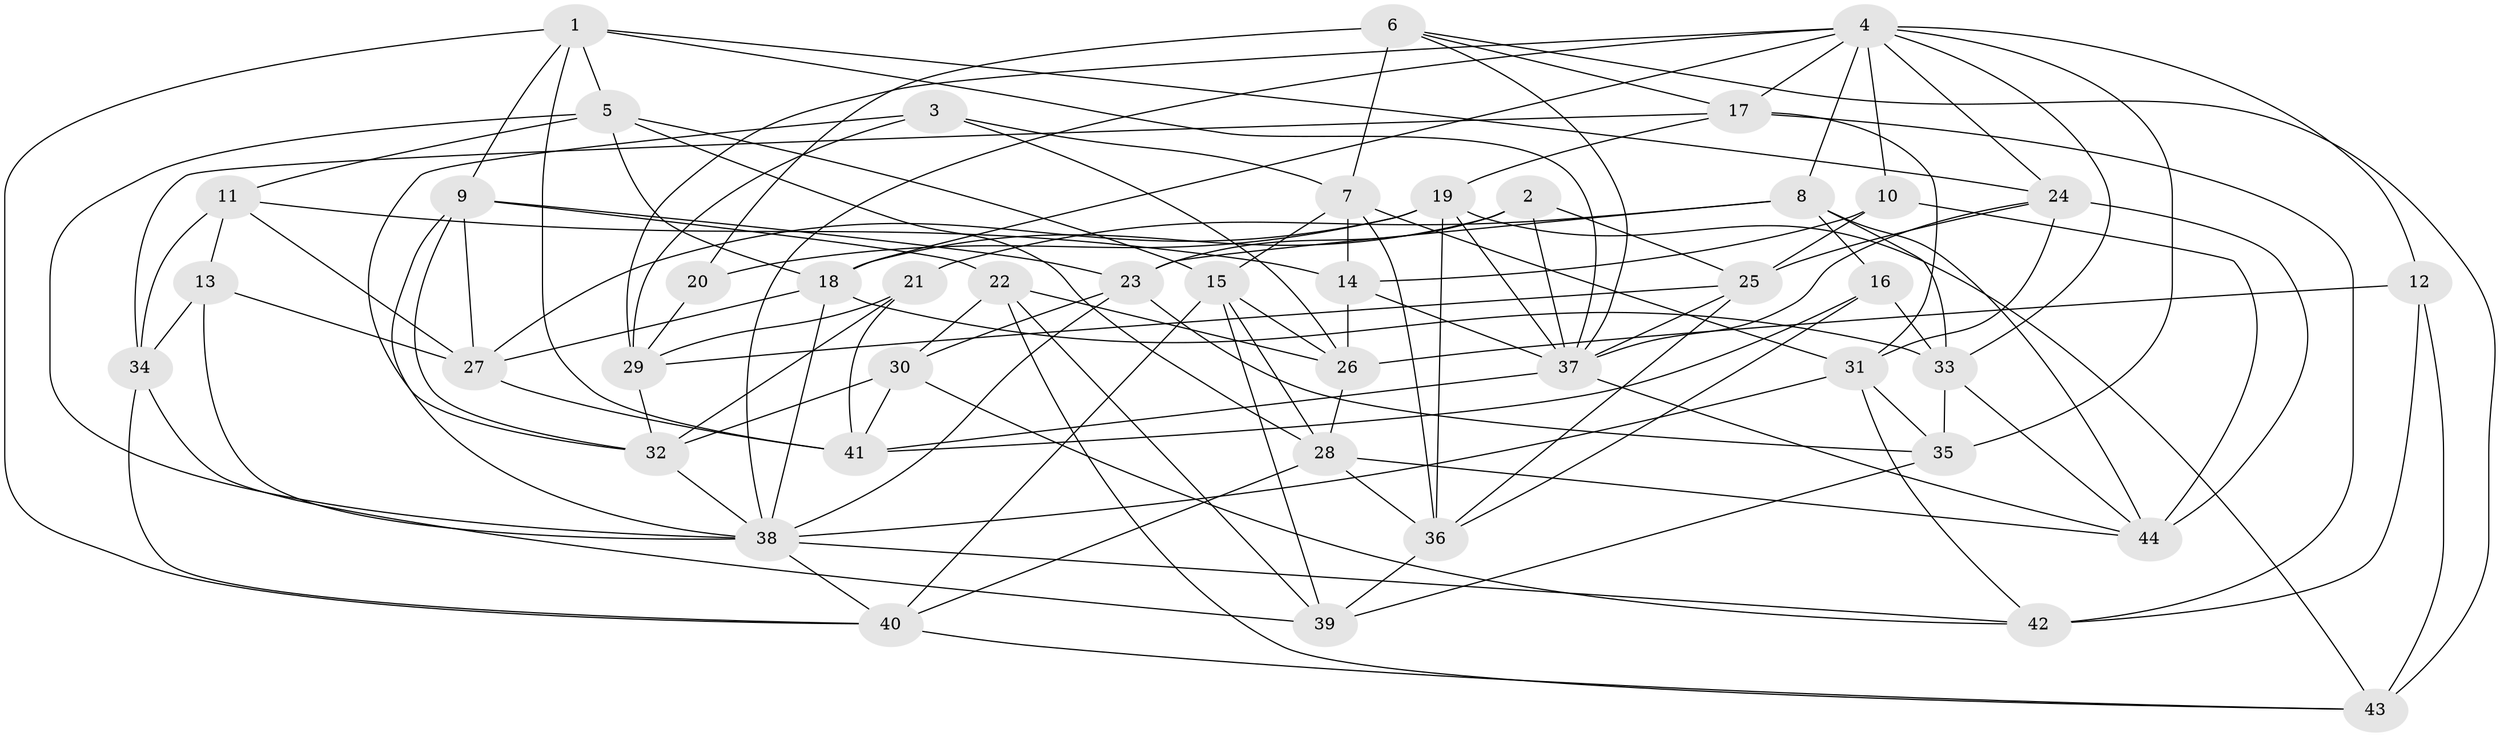 // original degree distribution, {4: 1.0}
// Generated by graph-tools (version 1.1) at 2025/26/03/09/25 03:26:56]
// undirected, 44 vertices, 124 edges
graph export_dot {
graph [start="1"]
  node [color=gray90,style=filled];
  1;
  2;
  3;
  4;
  5;
  6;
  7;
  8;
  9;
  10;
  11;
  12;
  13;
  14;
  15;
  16;
  17;
  18;
  19;
  20;
  21;
  22;
  23;
  24;
  25;
  26;
  27;
  28;
  29;
  30;
  31;
  32;
  33;
  34;
  35;
  36;
  37;
  38;
  39;
  40;
  41;
  42;
  43;
  44;
  1 -- 5 [weight=1.0];
  1 -- 9 [weight=1.0];
  1 -- 24 [weight=1.0];
  1 -- 37 [weight=1.0];
  1 -- 40 [weight=1.0];
  1 -- 41 [weight=1.0];
  2 -- 18 [weight=1.0];
  2 -- 23 [weight=1.0];
  2 -- 25 [weight=1.0];
  2 -- 37 [weight=1.0];
  3 -- 7 [weight=1.0];
  3 -- 26 [weight=1.0];
  3 -- 29 [weight=1.0];
  3 -- 32 [weight=1.0];
  4 -- 8 [weight=1.0];
  4 -- 10 [weight=1.0];
  4 -- 12 [weight=1.0];
  4 -- 17 [weight=1.0];
  4 -- 18 [weight=1.0];
  4 -- 24 [weight=1.0];
  4 -- 29 [weight=1.0];
  4 -- 33 [weight=1.0];
  4 -- 35 [weight=1.0];
  4 -- 38 [weight=1.0];
  5 -- 11 [weight=1.0];
  5 -- 15 [weight=1.0];
  5 -- 18 [weight=1.0];
  5 -- 28 [weight=1.0];
  5 -- 38 [weight=1.0];
  6 -- 7 [weight=1.0];
  6 -- 17 [weight=1.0];
  6 -- 20 [weight=2.0];
  6 -- 37 [weight=1.0];
  6 -- 43 [weight=1.0];
  7 -- 14 [weight=1.0];
  7 -- 15 [weight=1.0];
  7 -- 31 [weight=1.0];
  7 -- 36 [weight=1.0];
  8 -- 16 [weight=1.0];
  8 -- 21 [weight=1.0];
  8 -- 23 [weight=1.0];
  8 -- 33 [weight=1.0];
  8 -- 44 [weight=1.0];
  9 -- 22 [weight=1.0];
  9 -- 23 [weight=1.0];
  9 -- 27 [weight=1.0];
  9 -- 32 [weight=1.0];
  9 -- 38 [weight=1.0];
  10 -- 14 [weight=1.0];
  10 -- 25 [weight=1.0];
  10 -- 44 [weight=1.0];
  11 -- 13 [weight=1.0];
  11 -- 14 [weight=1.0];
  11 -- 27 [weight=1.0];
  11 -- 34 [weight=2.0];
  12 -- 26 [weight=1.0];
  12 -- 42 [weight=2.0];
  12 -- 43 [weight=2.0];
  13 -- 27 [weight=1.0];
  13 -- 34 [weight=1.0];
  13 -- 38 [weight=1.0];
  14 -- 26 [weight=1.0];
  14 -- 37 [weight=2.0];
  15 -- 26 [weight=1.0];
  15 -- 28 [weight=1.0];
  15 -- 39 [weight=1.0];
  15 -- 40 [weight=1.0];
  16 -- 33 [weight=1.0];
  16 -- 36 [weight=1.0];
  16 -- 41 [weight=1.0];
  17 -- 19 [weight=1.0];
  17 -- 31 [weight=1.0];
  17 -- 34 [weight=1.0];
  17 -- 42 [weight=1.0];
  18 -- 27 [weight=1.0];
  18 -- 33 [weight=1.0];
  18 -- 38 [weight=1.0];
  19 -- 20 [weight=1.0];
  19 -- 27 [weight=1.0];
  19 -- 36 [weight=1.0];
  19 -- 37 [weight=1.0];
  19 -- 43 [weight=1.0];
  20 -- 29 [weight=1.0];
  21 -- 29 [weight=1.0];
  21 -- 32 [weight=1.0];
  21 -- 41 [weight=1.0];
  22 -- 26 [weight=1.0];
  22 -- 30 [weight=2.0];
  22 -- 39 [weight=1.0];
  22 -- 43 [weight=1.0];
  23 -- 30 [weight=1.0];
  23 -- 35 [weight=1.0];
  23 -- 38 [weight=1.0];
  24 -- 25 [weight=1.0];
  24 -- 31 [weight=1.0];
  24 -- 37 [weight=1.0];
  24 -- 44 [weight=1.0];
  25 -- 29 [weight=1.0];
  25 -- 36 [weight=1.0];
  25 -- 37 [weight=1.0];
  26 -- 28 [weight=1.0];
  27 -- 41 [weight=1.0];
  28 -- 36 [weight=1.0];
  28 -- 40 [weight=1.0];
  28 -- 44 [weight=1.0];
  29 -- 32 [weight=1.0];
  30 -- 32 [weight=1.0];
  30 -- 41 [weight=1.0];
  30 -- 42 [weight=1.0];
  31 -- 35 [weight=1.0];
  31 -- 38 [weight=1.0];
  31 -- 42 [weight=1.0];
  32 -- 38 [weight=1.0];
  33 -- 35 [weight=1.0];
  33 -- 44 [weight=1.0];
  34 -- 39 [weight=1.0];
  34 -- 40 [weight=1.0];
  35 -- 39 [weight=2.0];
  36 -- 39 [weight=1.0];
  37 -- 41 [weight=1.0];
  37 -- 44 [weight=1.0];
  38 -- 40 [weight=1.0];
  38 -- 42 [weight=1.0];
  40 -- 43 [weight=1.0];
}
